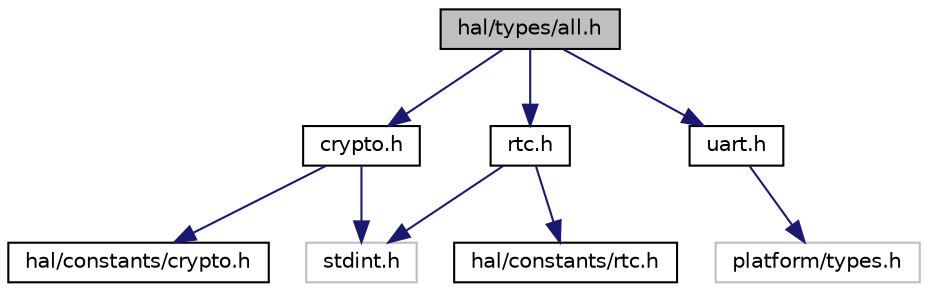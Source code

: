 digraph "hal/types/all.h"
{
 // INTERACTIVE_SVG=YES
 // LATEX_PDF_SIZE
  bgcolor="transparent";
  edge [fontname="Helvetica",fontsize="10",labelfontname="Helvetica",labelfontsize="10"];
  node [fontname="Helvetica",fontsize="10",shape=record];
  Node1 [label="hal/types/all.h",height=0.2,width=0.4,color="black", fillcolor="grey75", style="filled", fontcolor="black",tooltip=" "];
  Node1 -> Node2 [color="midnightblue",fontsize="10",style="solid",fontname="Helvetica"];
  Node2 [label="crypto.h",height=0.2,width=0.4,color="black",URL="$types_2crypto_8h.html",tooltip=" "];
  Node2 -> Node3 [color="midnightblue",fontsize="10",style="solid",fontname="Helvetica"];
  Node3 [label="stdint.h",height=0.2,width=0.4,color="grey75",tooltip=" "];
  Node2 -> Node4 [color="midnightblue",fontsize="10",style="solid",fontname="Helvetica"];
  Node4 [label="hal/constants/crypto.h",height=0.2,width=0.4,color="black",URL="$constants_2crypto_8h.html",tooltip=" "];
  Node1 -> Node5 [color="midnightblue",fontsize="10",style="solid",fontname="Helvetica"];
  Node5 [label="rtc.h",height=0.2,width=0.4,color="black",URL="$types_2rtc_8h.html",tooltip=" "];
  Node5 -> Node3 [color="midnightblue",fontsize="10",style="solid",fontname="Helvetica"];
  Node5 -> Node6 [color="midnightblue",fontsize="10",style="solid",fontname="Helvetica"];
  Node6 [label="hal/constants/rtc.h",height=0.2,width=0.4,color="black",URL="$constants_2rtc_8h.html",tooltip=" "];
  Node1 -> Node7 [color="midnightblue",fontsize="10",style="solid",fontname="Helvetica"];
  Node7 [label="uart.h",height=0.2,width=0.4,color="black",URL="$types_2uart_8h.html",tooltip=" "];
  Node7 -> Node8 [color="midnightblue",fontsize="10",style="solid",fontname="Helvetica"];
  Node8 [label="platform/types.h",height=0.2,width=0.4,color="grey75",tooltip=" "];
}
